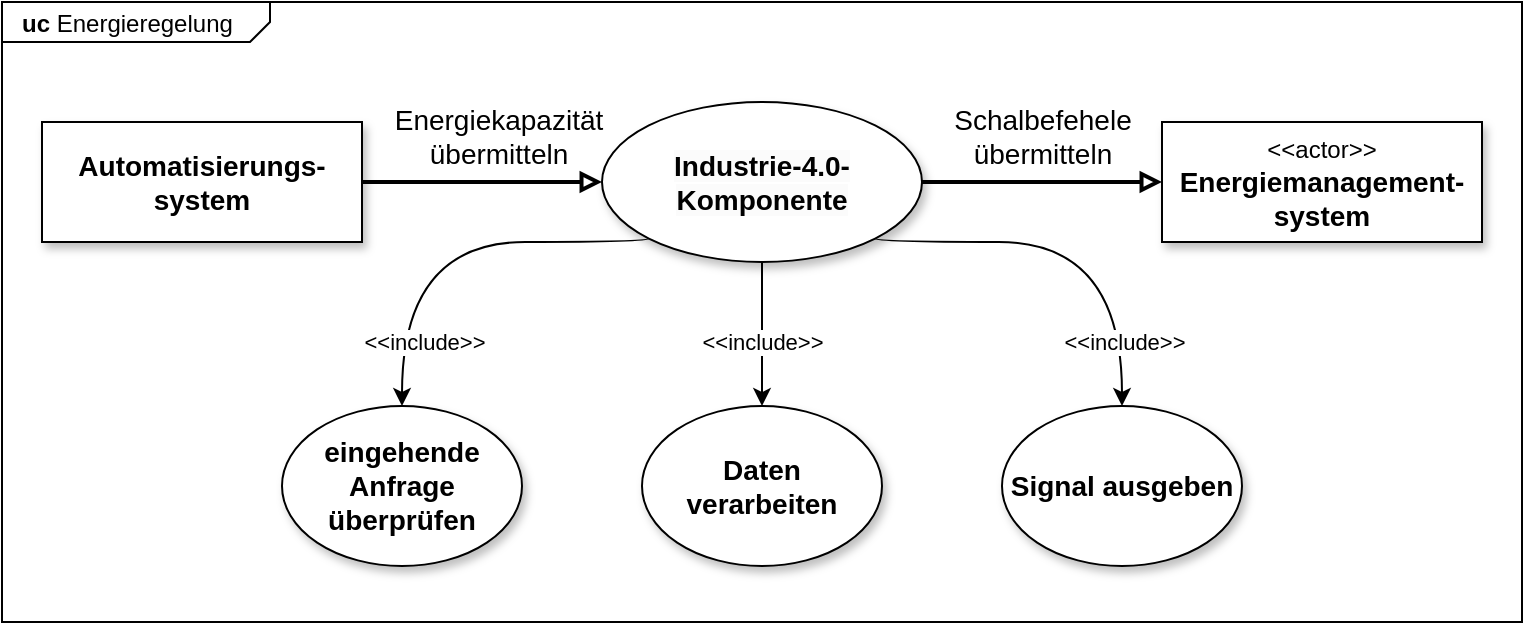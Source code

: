 <mxfile version="21.5.0" type="github">
  <diagram name="Page-1" id="929967ad-93f9-6ef4-fab6-5d389245f69c">
    <mxGraphModel dx="988" dy="504" grid="1" gridSize="10" guides="1" tooltips="1" connect="1" arrows="1" fold="1" page="1" pageScale="1.5" pageWidth="1169" pageHeight="827" background="none" math="0" shadow="0">
      <root>
        <mxCell id="0" style=";html=1;" />
        <mxCell id="1" style=";html=1;" parent="0" />
        <mxCell id="eMuGsfv35JqwVAdVRP3y-40" value="&lt;p style=&quot;margin: 0px ; margin-top: 4px ; margin-left: 10px ; text-align: left&quot;&gt;&lt;b&gt;uc &lt;/b&gt;Energieregelung&lt;/p&gt;" style="html=1;strokeWidth=1;shape=mxgraph.sysml.package;html=1;overflow=fill;whiteSpace=wrap;fillColor=none;gradientColor=none;fontSize=12;align=center;labelX=134.5;" parent="1" vertex="1">
          <mxGeometry x="240" y="120" width="760" height="310" as="geometry" />
        </mxCell>
        <mxCell id="eMuGsfv35JqwVAdVRP3y-24" style="edgeStyle=orthogonalEdgeStyle;rounded=0;orthogonalLoop=1;jettySize=auto;html=1;exitX=1;exitY=0.5;exitDx=0;exitDy=0;entryX=0;entryY=0.5;entryDx=0;entryDy=0;fontSize=14;strokeWidth=2;endArrow=block;endFill=0;startArrow=none;startFill=0;" parent="1" source="eMuGsfv35JqwVAdVRP3y-26" target="eMuGsfv35JqwVAdVRP3y-39" edge="1">
          <mxGeometry relative="1" as="geometry">
            <mxPoint x="540" y="210" as="targetPoint" />
          </mxGeometry>
        </mxCell>
        <mxCell id="eMuGsfv35JqwVAdVRP3y-25" value="&lt;font style=&quot;font-size: 14px;&quot;&gt;Energiekapazität&lt;br style=&quot;font-size: 14px;&quot;&gt;übermitteln&lt;/font&gt;" style="edgeLabel;html=1;align=center;verticalAlign=middle;resizable=0;points=[];labelBackgroundColor=none;fontSize=14;" parent="eMuGsfv35JqwVAdVRP3y-24" vertex="1" connectable="0">
          <mxGeometry x="-0.329" y="3" relative="1" as="geometry">
            <mxPoint x="27" y="-20" as="offset" />
          </mxGeometry>
        </mxCell>
        <mxCell id="eMuGsfv35JqwVAdVRP3y-26" value="Automatisierungs-system" style="rounded=0;whiteSpace=wrap;html=1;fontStyle=1;fontSize=14;shadow=1;" parent="1" vertex="1">
          <mxGeometry x="260" y="180" width="160" height="60" as="geometry" />
        </mxCell>
        <mxCell id="eMuGsfv35JqwVAdVRP3y-27" style="edgeStyle=orthogonalEdgeStyle;rounded=0;orthogonalLoop=1;jettySize=auto;html=1;exitX=1;exitY=0.5;exitDx=0;exitDy=0;entryX=0;entryY=0.5;entryDx=0;entryDy=0;endArrow=block;endFill=0;strokeWidth=2;startArrow=none;startFill=0;" parent="1" source="eMuGsfv35JqwVAdVRP3y-39" target="eMuGsfv35JqwVAdVRP3y-29" edge="1">
          <mxGeometry relative="1" as="geometry">
            <mxPoint x="700" y="210" as="sourcePoint" />
          </mxGeometry>
        </mxCell>
        <mxCell id="eMuGsfv35JqwVAdVRP3y-28" value="Schalbefehele&lt;br&gt;übermitteln" style="edgeLabel;html=1;align=center;verticalAlign=middle;resizable=0;points=[];fontSize=14;labelBackgroundColor=none;" parent="eMuGsfv35JqwVAdVRP3y-27" vertex="1" connectable="0">
          <mxGeometry x="0.14" y="2" relative="1" as="geometry">
            <mxPoint x="-9" y="-21" as="offset" />
          </mxGeometry>
        </mxCell>
        <mxCell id="eMuGsfv35JqwVAdVRP3y-29" value="&lt;span style=&quot;font-weight: normal;&quot;&gt;&lt;font style=&quot;font-size: 12px;&quot;&gt;&amp;lt;&amp;lt;actor&amp;gt;&amp;gt;&lt;/font&gt;&lt;/span&gt;&lt;br&gt;Energiemanagement-system" style="rounded=0;whiteSpace=wrap;html=1;fontStyle=1;fontSize=14;shadow=1;" parent="1" vertex="1">
          <mxGeometry x="820" y="180" width="160" height="60" as="geometry" />
        </mxCell>
        <mxCell id="eMuGsfv35JqwVAdVRP3y-30" value="&lt;b style=&quot;font-size: 14px;&quot;&gt;eingehende Anfrage&lt;br&gt;überprüfen&lt;/b&gt;" style="ellipse;whiteSpace=wrap;html=1;shadow=1;" parent="1" vertex="1">
          <mxGeometry x="380" y="322" width="120" height="80" as="geometry" />
        </mxCell>
        <mxCell id="eMuGsfv35JqwVAdVRP3y-31" value="&lt;span style=&quot;font-size: 14px;&quot;&gt;&lt;b&gt;Daten verarbeiten&lt;/b&gt;&lt;/span&gt;" style="ellipse;whiteSpace=wrap;html=1;shadow=1;" parent="1" vertex="1">
          <mxGeometry x="560" y="322" width="120" height="80" as="geometry" />
        </mxCell>
        <mxCell id="eMuGsfv35JqwVAdVRP3y-32" value="&lt;span style=&quot;font-size: 14px;&quot;&gt;&lt;b&gt;Signal ausgeben&lt;/b&gt;&lt;/span&gt;" style="ellipse;whiteSpace=wrap;html=1;shadow=1;" parent="1" vertex="1">
          <mxGeometry x="740" y="322" width="120" height="80" as="geometry" />
        </mxCell>
        <mxCell id="eMuGsfv35JqwVAdVRP3y-33" style="edgeStyle=orthogonalEdgeStyle;rounded=0;orthogonalLoop=1;jettySize=auto;html=1;exitX=0;exitY=1;exitDx=0;exitDy=0;entryX=0.5;entryY=0;entryDx=0;entryDy=0;elbow=vertical;curved=1;" parent="1" source="eMuGsfv35JqwVAdVRP3y-39" target="eMuGsfv35JqwVAdVRP3y-30" edge="1">
          <mxGeometry relative="1" as="geometry">
            <Array as="points">
              <mxPoint x="563" y="240" />
              <mxPoint x="440" y="240" />
            </Array>
          </mxGeometry>
        </mxCell>
        <mxCell id="eMuGsfv35JqwVAdVRP3y-34" value="&amp;lt;&amp;lt;include&amp;gt;&amp;gt;" style="edgeLabel;html=1;align=center;verticalAlign=middle;resizable=0;points=[];" parent="eMuGsfv35JqwVAdVRP3y-33" vertex="1" connectable="0">
          <mxGeometry x="-0.136" y="2" relative="1" as="geometry">
            <mxPoint x="-25" y="48" as="offset" />
          </mxGeometry>
        </mxCell>
        <mxCell id="eMuGsfv35JqwVAdVRP3y-35" style="edgeStyle=orthogonalEdgeStyle;rounded=0;orthogonalLoop=1;jettySize=auto;html=1;exitX=0.5;exitY=1;exitDx=0;exitDy=0;entryX=0.5;entryY=0;entryDx=0;entryDy=0;elbow=vertical;curved=1;" parent="1" source="eMuGsfv35JqwVAdVRP3y-39" target="eMuGsfv35JqwVAdVRP3y-31" edge="1">
          <mxGeometry relative="1" as="geometry" />
        </mxCell>
        <mxCell id="eMuGsfv35JqwVAdVRP3y-36" value="&amp;lt;&amp;lt;include&amp;gt;&amp;gt;" style="edgeLabel;html=1;align=center;verticalAlign=middle;resizable=0;points=[];" parent="eMuGsfv35JqwVAdVRP3y-35" vertex="1" connectable="0">
          <mxGeometry x="-0.25" relative="1" as="geometry">
            <mxPoint y="13" as="offset" />
          </mxGeometry>
        </mxCell>
        <mxCell id="eMuGsfv35JqwVAdVRP3y-37" style="edgeStyle=orthogonalEdgeStyle;rounded=0;orthogonalLoop=1;jettySize=auto;html=1;exitX=1;exitY=1;exitDx=0;exitDy=0;entryX=0.5;entryY=0;entryDx=0;entryDy=0;elbow=vertical;curved=1;" parent="1" source="eMuGsfv35JqwVAdVRP3y-39" target="eMuGsfv35JqwVAdVRP3y-32" edge="1">
          <mxGeometry relative="1" as="geometry">
            <Array as="points">
              <mxPoint x="677" y="240" />
              <mxPoint x="800" y="240" />
            </Array>
          </mxGeometry>
        </mxCell>
        <mxCell id="eMuGsfv35JqwVAdVRP3y-38" value="&amp;lt;&amp;lt;include&amp;gt;&amp;gt;" style="edgeLabel;html=1;align=center;verticalAlign=middle;resizable=0;points=[];" parent="eMuGsfv35JqwVAdVRP3y-37" vertex="1" connectable="0">
          <mxGeometry x="-0.405" y="-4" relative="1" as="geometry">
            <mxPoint x="64" y="46" as="offset" />
          </mxGeometry>
        </mxCell>
        <mxCell id="eMuGsfv35JqwVAdVRP3y-39" value="&lt;span style=&quot;color: rgb(0, 0, 0); font-family: Helvetica; font-size: 14px; font-style: normal; font-variant-ligatures: normal; font-variant-caps: normal; font-weight: 700; letter-spacing: normal; orphans: 2; text-align: center; text-indent: 0px; text-transform: none; widows: 2; word-spacing: 0px; -webkit-text-stroke-width: 0px; background-color: rgb(251, 251, 251); text-decoration-thickness: initial; text-decoration-style: initial; text-decoration-color: initial; float: none; display: inline !important;&quot;&gt;Industrie-4.0-Komponente&lt;/span&gt;" style="ellipse;whiteSpace=wrap;html=1;shadow=1;" parent="1" vertex="1">
          <mxGeometry x="540" y="170" width="160" height="80" as="geometry" />
        </mxCell>
      </root>
    </mxGraphModel>
  </diagram>
</mxfile>
